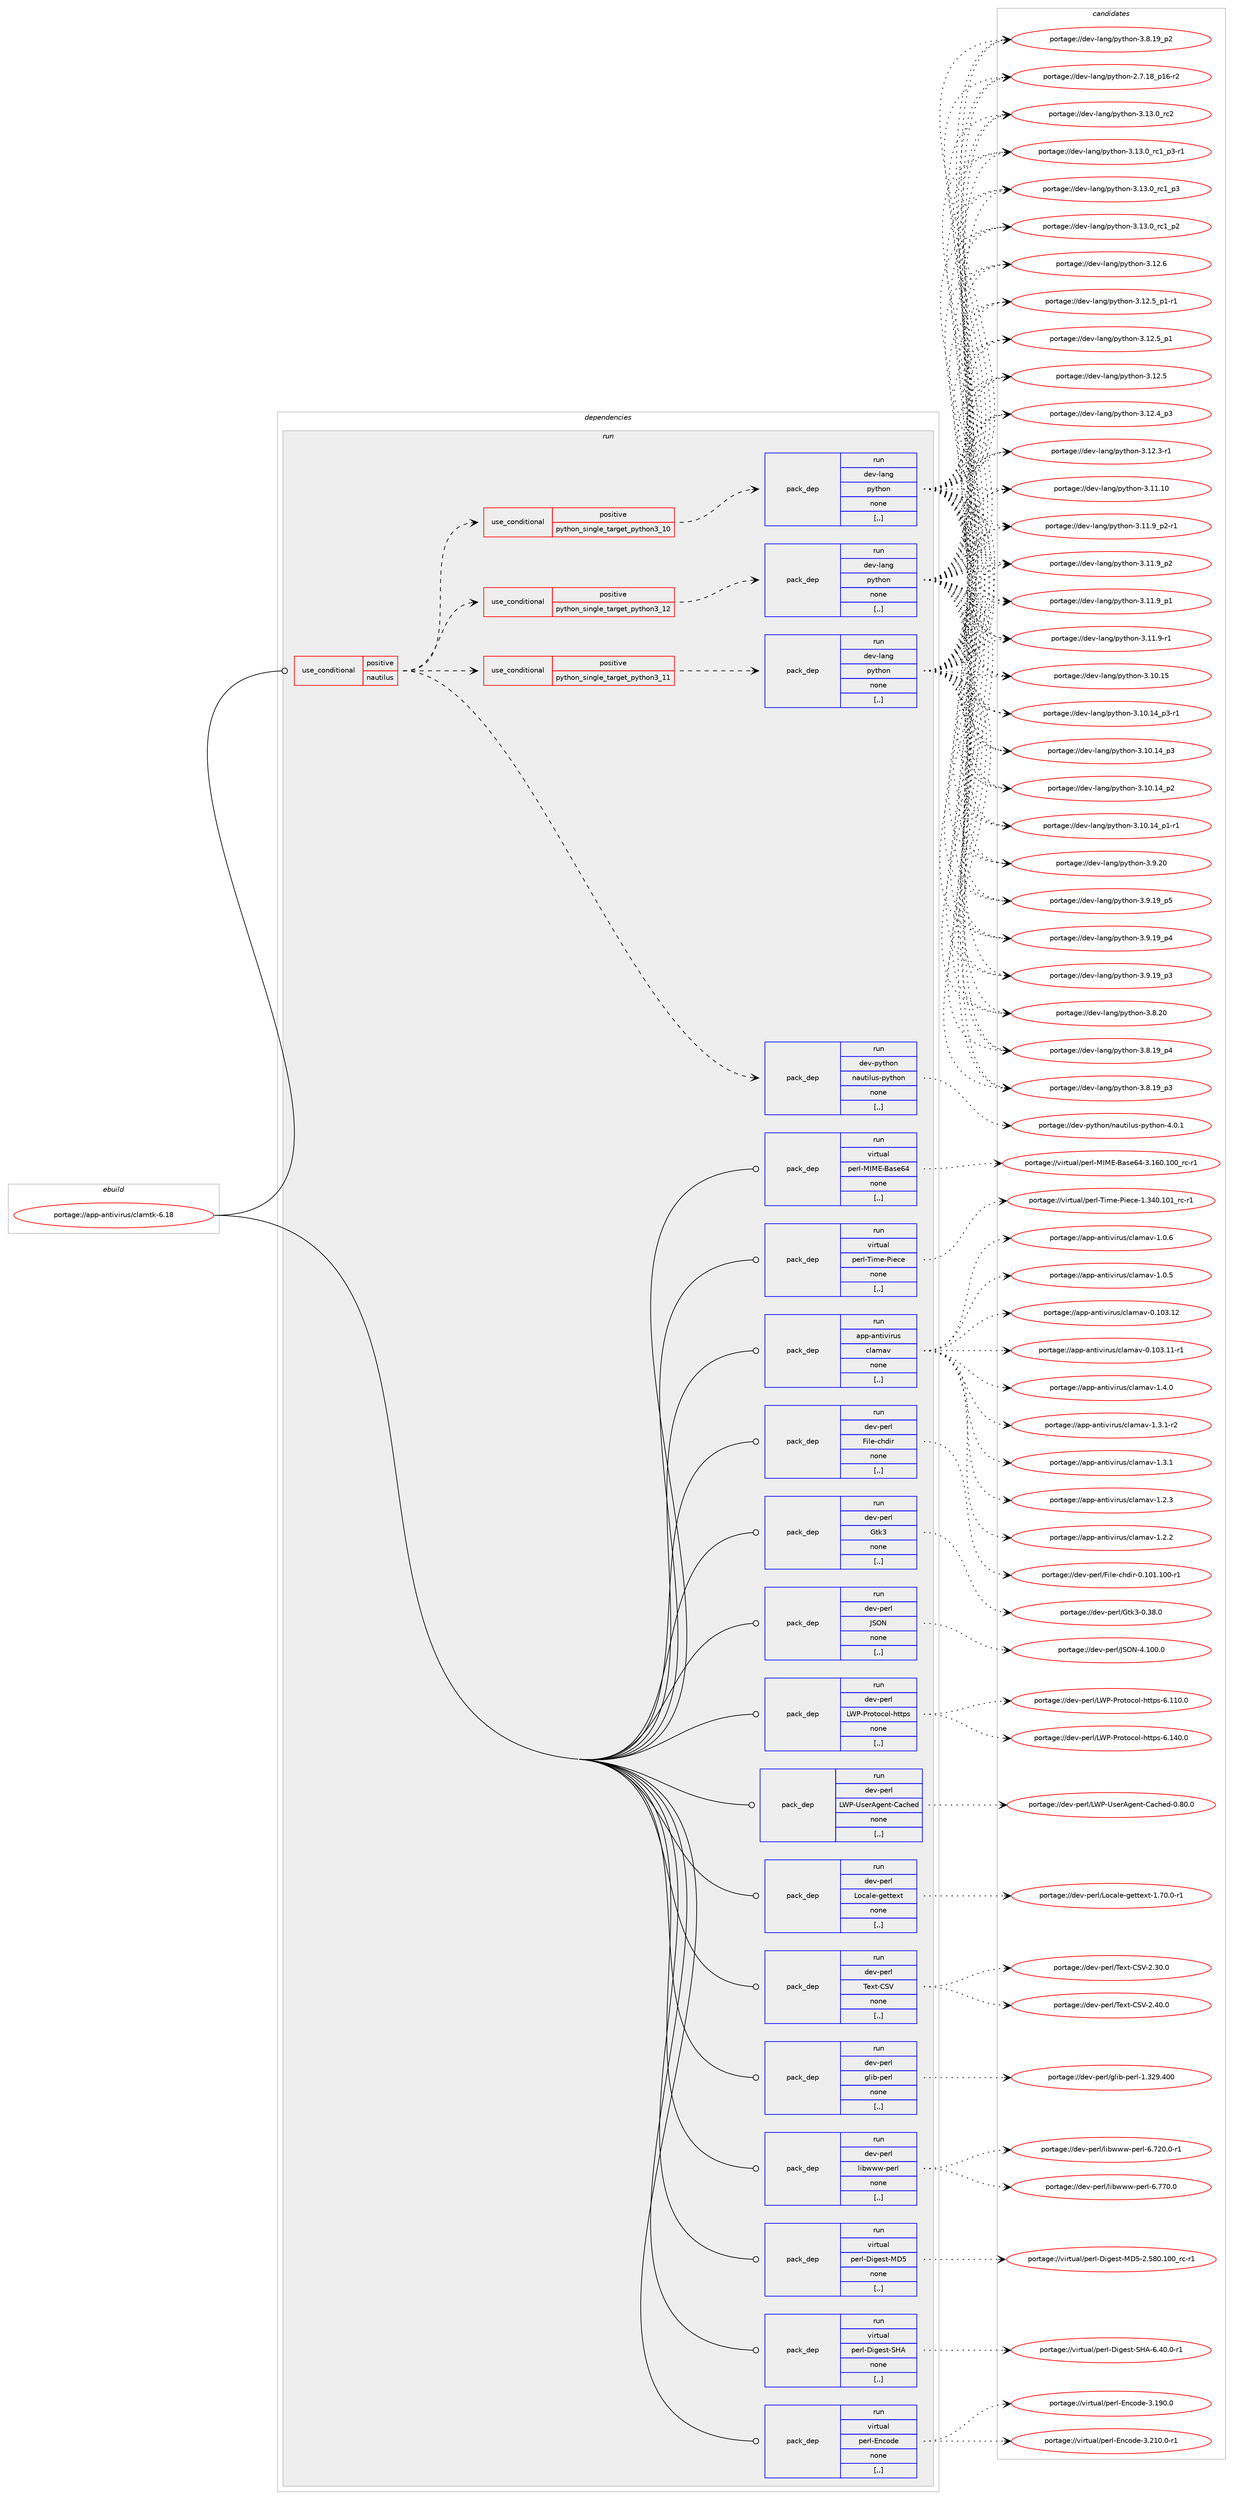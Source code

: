 digraph prolog {

# *************
# Graph options
# *************

newrank=true;
concentrate=true;
compound=true;
graph [rankdir=LR,fontname=Helvetica,fontsize=10,ranksep=1.5];#, ranksep=2.5, nodesep=0.2];
edge  [arrowhead=vee];
node  [fontname=Helvetica,fontsize=10];

# **********
# The ebuild
# **********

subgraph cluster_leftcol {
color=gray;
label=<<i>ebuild</i>>;
id [label="portage://app-antivirus/clamtk-6.18", color=red, width=4, href="../app-antivirus/clamtk-6.18.svg"];
}

# ****************
# The dependencies
# ****************

subgraph cluster_midcol {
color=gray;
label=<<i>dependencies</i>>;
subgraph cluster_compile {
fillcolor="#eeeeee";
style=filled;
label=<<i>compile</i>>;
}
subgraph cluster_compileandrun {
fillcolor="#eeeeee";
style=filled;
label=<<i>compile and run</i>>;
}
subgraph cluster_run {
fillcolor="#eeeeee";
style=filled;
label=<<i>run</i>>;
subgraph cond131625 {
dependency500300 [label=<<TABLE BORDER="0" CELLBORDER="1" CELLSPACING="0" CELLPADDING="4"><TR><TD ROWSPAN="3" CELLPADDING="10">use_conditional</TD></TR><TR><TD>positive</TD></TR><TR><TD>nautilus</TD></TR></TABLE>>, shape=none, color=red];
subgraph cond131626 {
dependency500301 [label=<<TABLE BORDER="0" CELLBORDER="1" CELLSPACING="0" CELLPADDING="4"><TR><TD ROWSPAN="3" CELLPADDING="10">use_conditional</TD></TR><TR><TD>positive</TD></TR><TR><TD>python_single_target_python3_10</TD></TR></TABLE>>, shape=none, color=red];
subgraph pack365049 {
dependency500302 [label=<<TABLE BORDER="0" CELLBORDER="1" CELLSPACING="0" CELLPADDING="4" WIDTH="220"><TR><TD ROWSPAN="6" CELLPADDING="30">pack_dep</TD></TR><TR><TD WIDTH="110">run</TD></TR><TR><TD>dev-lang</TD></TR><TR><TD>python</TD></TR><TR><TD>none</TD></TR><TR><TD>[,,]</TD></TR></TABLE>>, shape=none, color=blue];
}
dependency500301:e -> dependency500302:w [weight=20,style="dashed",arrowhead="vee"];
}
dependency500300:e -> dependency500301:w [weight=20,style="dashed",arrowhead="vee"];
subgraph cond131627 {
dependency500303 [label=<<TABLE BORDER="0" CELLBORDER="1" CELLSPACING="0" CELLPADDING="4"><TR><TD ROWSPAN="3" CELLPADDING="10">use_conditional</TD></TR><TR><TD>positive</TD></TR><TR><TD>python_single_target_python3_11</TD></TR></TABLE>>, shape=none, color=red];
subgraph pack365050 {
dependency500304 [label=<<TABLE BORDER="0" CELLBORDER="1" CELLSPACING="0" CELLPADDING="4" WIDTH="220"><TR><TD ROWSPAN="6" CELLPADDING="30">pack_dep</TD></TR><TR><TD WIDTH="110">run</TD></TR><TR><TD>dev-lang</TD></TR><TR><TD>python</TD></TR><TR><TD>none</TD></TR><TR><TD>[,,]</TD></TR></TABLE>>, shape=none, color=blue];
}
dependency500303:e -> dependency500304:w [weight=20,style="dashed",arrowhead="vee"];
}
dependency500300:e -> dependency500303:w [weight=20,style="dashed",arrowhead="vee"];
subgraph cond131628 {
dependency500305 [label=<<TABLE BORDER="0" CELLBORDER="1" CELLSPACING="0" CELLPADDING="4"><TR><TD ROWSPAN="3" CELLPADDING="10">use_conditional</TD></TR><TR><TD>positive</TD></TR><TR><TD>python_single_target_python3_12</TD></TR></TABLE>>, shape=none, color=red];
subgraph pack365051 {
dependency500306 [label=<<TABLE BORDER="0" CELLBORDER="1" CELLSPACING="0" CELLPADDING="4" WIDTH="220"><TR><TD ROWSPAN="6" CELLPADDING="30">pack_dep</TD></TR><TR><TD WIDTH="110">run</TD></TR><TR><TD>dev-lang</TD></TR><TR><TD>python</TD></TR><TR><TD>none</TD></TR><TR><TD>[,,]</TD></TR></TABLE>>, shape=none, color=blue];
}
dependency500305:e -> dependency500306:w [weight=20,style="dashed",arrowhead="vee"];
}
dependency500300:e -> dependency500305:w [weight=20,style="dashed",arrowhead="vee"];
subgraph pack365052 {
dependency500307 [label=<<TABLE BORDER="0" CELLBORDER="1" CELLSPACING="0" CELLPADDING="4" WIDTH="220"><TR><TD ROWSPAN="6" CELLPADDING="30">pack_dep</TD></TR><TR><TD WIDTH="110">run</TD></TR><TR><TD>dev-python</TD></TR><TR><TD>nautilus-python</TD></TR><TR><TD>none</TD></TR><TR><TD>[,,]</TD></TR></TABLE>>, shape=none, color=blue];
}
dependency500300:e -> dependency500307:w [weight=20,style="dashed",arrowhead="vee"];
}
id:e -> dependency500300:w [weight=20,style="solid",arrowhead="odot"];
subgraph pack365053 {
dependency500308 [label=<<TABLE BORDER="0" CELLBORDER="1" CELLSPACING="0" CELLPADDING="4" WIDTH="220"><TR><TD ROWSPAN="6" CELLPADDING="30">pack_dep</TD></TR><TR><TD WIDTH="110">run</TD></TR><TR><TD>app-antivirus</TD></TR><TR><TD>clamav</TD></TR><TR><TD>none</TD></TR><TR><TD>[,,]</TD></TR></TABLE>>, shape=none, color=blue];
}
id:e -> dependency500308:w [weight=20,style="solid",arrowhead="odot"];
subgraph pack365054 {
dependency500309 [label=<<TABLE BORDER="0" CELLBORDER="1" CELLSPACING="0" CELLPADDING="4" WIDTH="220"><TR><TD ROWSPAN="6" CELLPADDING="30">pack_dep</TD></TR><TR><TD WIDTH="110">run</TD></TR><TR><TD>dev-perl</TD></TR><TR><TD>File-chdir</TD></TR><TR><TD>none</TD></TR><TR><TD>[,,]</TD></TR></TABLE>>, shape=none, color=blue];
}
id:e -> dependency500309:w [weight=20,style="solid",arrowhead="odot"];
subgraph pack365055 {
dependency500310 [label=<<TABLE BORDER="0" CELLBORDER="1" CELLSPACING="0" CELLPADDING="4" WIDTH="220"><TR><TD ROWSPAN="6" CELLPADDING="30">pack_dep</TD></TR><TR><TD WIDTH="110">run</TD></TR><TR><TD>dev-perl</TD></TR><TR><TD>Gtk3</TD></TR><TR><TD>none</TD></TR><TR><TD>[,,]</TD></TR></TABLE>>, shape=none, color=blue];
}
id:e -> dependency500310:w [weight=20,style="solid",arrowhead="odot"];
subgraph pack365056 {
dependency500311 [label=<<TABLE BORDER="0" CELLBORDER="1" CELLSPACING="0" CELLPADDING="4" WIDTH="220"><TR><TD ROWSPAN="6" CELLPADDING="30">pack_dep</TD></TR><TR><TD WIDTH="110">run</TD></TR><TR><TD>dev-perl</TD></TR><TR><TD>JSON</TD></TR><TR><TD>none</TD></TR><TR><TD>[,,]</TD></TR></TABLE>>, shape=none, color=blue];
}
id:e -> dependency500311:w [weight=20,style="solid",arrowhead="odot"];
subgraph pack365057 {
dependency500312 [label=<<TABLE BORDER="0" CELLBORDER="1" CELLSPACING="0" CELLPADDING="4" WIDTH="220"><TR><TD ROWSPAN="6" CELLPADDING="30">pack_dep</TD></TR><TR><TD WIDTH="110">run</TD></TR><TR><TD>dev-perl</TD></TR><TR><TD>LWP-Protocol-https</TD></TR><TR><TD>none</TD></TR><TR><TD>[,,]</TD></TR></TABLE>>, shape=none, color=blue];
}
id:e -> dependency500312:w [weight=20,style="solid",arrowhead="odot"];
subgraph pack365058 {
dependency500313 [label=<<TABLE BORDER="0" CELLBORDER="1" CELLSPACING="0" CELLPADDING="4" WIDTH="220"><TR><TD ROWSPAN="6" CELLPADDING="30">pack_dep</TD></TR><TR><TD WIDTH="110">run</TD></TR><TR><TD>dev-perl</TD></TR><TR><TD>LWP-UserAgent-Cached</TD></TR><TR><TD>none</TD></TR><TR><TD>[,,]</TD></TR></TABLE>>, shape=none, color=blue];
}
id:e -> dependency500313:w [weight=20,style="solid",arrowhead="odot"];
subgraph pack365059 {
dependency500314 [label=<<TABLE BORDER="0" CELLBORDER="1" CELLSPACING="0" CELLPADDING="4" WIDTH="220"><TR><TD ROWSPAN="6" CELLPADDING="30">pack_dep</TD></TR><TR><TD WIDTH="110">run</TD></TR><TR><TD>dev-perl</TD></TR><TR><TD>Locale-gettext</TD></TR><TR><TD>none</TD></TR><TR><TD>[,,]</TD></TR></TABLE>>, shape=none, color=blue];
}
id:e -> dependency500314:w [weight=20,style="solid",arrowhead="odot"];
subgraph pack365060 {
dependency500315 [label=<<TABLE BORDER="0" CELLBORDER="1" CELLSPACING="0" CELLPADDING="4" WIDTH="220"><TR><TD ROWSPAN="6" CELLPADDING="30">pack_dep</TD></TR><TR><TD WIDTH="110">run</TD></TR><TR><TD>dev-perl</TD></TR><TR><TD>Text-CSV</TD></TR><TR><TD>none</TD></TR><TR><TD>[,,]</TD></TR></TABLE>>, shape=none, color=blue];
}
id:e -> dependency500315:w [weight=20,style="solid",arrowhead="odot"];
subgraph pack365061 {
dependency500316 [label=<<TABLE BORDER="0" CELLBORDER="1" CELLSPACING="0" CELLPADDING="4" WIDTH="220"><TR><TD ROWSPAN="6" CELLPADDING="30">pack_dep</TD></TR><TR><TD WIDTH="110">run</TD></TR><TR><TD>dev-perl</TD></TR><TR><TD>glib-perl</TD></TR><TR><TD>none</TD></TR><TR><TD>[,,]</TD></TR></TABLE>>, shape=none, color=blue];
}
id:e -> dependency500316:w [weight=20,style="solid",arrowhead="odot"];
subgraph pack365062 {
dependency500317 [label=<<TABLE BORDER="0" CELLBORDER="1" CELLSPACING="0" CELLPADDING="4" WIDTH="220"><TR><TD ROWSPAN="6" CELLPADDING="30">pack_dep</TD></TR><TR><TD WIDTH="110">run</TD></TR><TR><TD>dev-perl</TD></TR><TR><TD>libwww-perl</TD></TR><TR><TD>none</TD></TR><TR><TD>[,,]</TD></TR></TABLE>>, shape=none, color=blue];
}
id:e -> dependency500317:w [weight=20,style="solid",arrowhead="odot"];
subgraph pack365063 {
dependency500318 [label=<<TABLE BORDER="0" CELLBORDER="1" CELLSPACING="0" CELLPADDING="4" WIDTH="220"><TR><TD ROWSPAN="6" CELLPADDING="30">pack_dep</TD></TR><TR><TD WIDTH="110">run</TD></TR><TR><TD>virtual</TD></TR><TR><TD>perl-Digest-MD5</TD></TR><TR><TD>none</TD></TR><TR><TD>[,,]</TD></TR></TABLE>>, shape=none, color=blue];
}
id:e -> dependency500318:w [weight=20,style="solid",arrowhead="odot"];
subgraph pack365064 {
dependency500319 [label=<<TABLE BORDER="0" CELLBORDER="1" CELLSPACING="0" CELLPADDING="4" WIDTH="220"><TR><TD ROWSPAN="6" CELLPADDING="30">pack_dep</TD></TR><TR><TD WIDTH="110">run</TD></TR><TR><TD>virtual</TD></TR><TR><TD>perl-Digest-SHA</TD></TR><TR><TD>none</TD></TR><TR><TD>[,,]</TD></TR></TABLE>>, shape=none, color=blue];
}
id:e -> dependency500319:w [weight=20,style="solid",arrowhead="odot"];
subgraph pack365065 {
dependency500320 [label=<<TABLE BORDER="0" CELLBORDER="1" CELLSPACING="0" CELLPADDING="4" WIDTH="220"><TR><TD ROWSPAN="6" CELLPADDING="30">pack_dep</TD></TR><TR><TD WIDTH="110">run</TD></TR><TR><TD>virtual</TD></TR><TR><TD>perl-Encode</TD></TR><TR><TD>none</TD></TR><TR><TD>[,,]</TD></TR></TABLE>>, shape=none, color=blue];
}
id:e -> dependency500320:w [weight=20,style="solid",arrowhead="odot"];
subgraph pack365066 {
dependency500321 [label=<<TABLE BORDER="0" CELLBORDER="1" CELLSPACING="0" CELLPADDING="4" WIDTH="220"><TR><TD ROWSPAN="6" CELLPADDING="30">pack_dep</TD></TR><TR><TD WIDTH="110">run</TD></TR><TR><TD>virtual</TD></TR><TR><TD>perl-MIME-Base64</TD></TR><TR><TD>none</TD></TR><TR><TD>[,,]</TD></TR></TABLE>>, shape=none, color=blue];
}
id:e -> dependency500321:w [weight=20,style="solid",arrowhead="odot"];
subgraph pack365067 {
dependency500322 [label=<<TABLE BORDER="0" CELLBORDER="1" CELLSPACING="0" CELLPADDING="4" WIDTH="220"><TR><TD ROWSPAN="6" CELLPADDING="30">pack_dep</TD></TR><TR><TD WIDTH="110">run</TD></TR><TR><TD>virtual</TD></TR><TR><TD>perl-Time-Piece</TD></TR><TR><TD>none</TD></TR><TR><TD>[,,]</TD></TR></TABLE>>, shape=none, color=blue];
}
id:e -> dependency500322:w [weight=20,style="solid",arrowhead="odot"];
}
}

# **************
# The candidates
# **************

subgraph cluster_choices {
rank=same;
color=gray;
label=<<i>candidates</i>>;

subgraph choice365049 {
color=black;
nodesep=1;
choice10010111845108971101034711212111610411111045514649514648951149950 [label="portage://dev-lang/python-3.13.0_rc2", color=red, width=4,href="../dev-lang/python-3.13.0_rc2.svg"];
choice1001011184510897110103471121211161041111104551464951464895114994995112514511449 [label="portage://dev-lang/python-3.13.0_rc1_p3-r1", color=red, width=4,href="../dev-lang/python-3.13.0_rc1_p3-r1.svg"];
choice100101118451089711010347112121116104111110455146495146489511499499511251 [label="portage://dev-lang/python-3.13.0_rc1_p3", color=red, width=4,href="../dev-lang/python-3.13.0_rc1_p3.svg"];
choice100101118451089711010347112121116104111110455146495146489511499499511250 [label="portage://dev-lang/python-3.13.0_rc1_p2", color=red, width=4,href="../dev-lang/python-3.13.0_rc1_p2.svg"];
choice10010111845108971101034711212111610411111045514649504654 [label="portage://dev-lang/python-3.12.6", color=red, width=4,href="../dev-lang/python-3.12.6.svg"];
choice1001011184510897110103471121211161041111104551464950465395112494511449 [label="portage://dev-lang/python-3.12.5_p1-r1", color=red, width=4,href="../dev-lang/python-3.12.5_p1-r1.svg"];
choice100101118451089711010347112121116104111110455146495046539511249 [label="portage://dev-lang/python-3.12.5_p1", color=red, width=4,href="../dev-lang/python-3.12.5_p1.svg"];
choice10010111845108971101034711212111610411111045514649504653 [label="portage://dev-lang/python-3.12.5", color=red, width=4,href="../dev-lang/python-3.12.5.svg"];
choice100101118451089711010347112121116104111110455146495046529511251 [label="portage://dev-lang/python-3.12.4_p3", color=red, width=4,href="../dev-lang/python-3.12.4_p3.svg"];
choice100101118451089711010347112121116104111110455146495046514511449 [label="portage://dev-lang/python-3.12.3-r1", color=red, width=4,href="../dev-lang/python-3.12.3-r1.svg"];
choice1001011184510897110103471121211161041111104551464949464948 [label="portage://dev-lang/python-3.11.10", color=red, width=4,href="../dev-lang/python-3.11.10.svg"];
choice1001011184510897110103471121211161041111104551464949465795112504511449 [label="portage://dev-lang/python-3.11.9_p2-r1", color=red, width=4,href="../dev-lang/python-3.11.9_p2-r1.svg"];
choice100101118451089711010347112121116104111110455146494946579511250 [label="portage://dev-lang/python-3.11.9_p2", color=red, width=4,href="../dev-lang/python-3.11.9_p2.svg"];
choice100101118451089711010347112121116104111110455146494946579511249 [label="portage://dev-lang/python-3.11.9_p1", color=red, width=4,href="../dev-lang/python-3.11.9_p1.svg"];
choice100101118451089711010347112121116104111110455146494946574511449 [label="portage://dev-lang/python-3.11.9-r1", color=red, width=4,href="../dev-lang/python-3.11.9-r1.svg"];
choice1001011184510897110103471121211161041111104551464948464953 [label="portage://dev-lang/python-3.10.15", color=red, width=4,href="../dev-lang/python-3.10.15.svg"];
choice100101118451089711010347112121116104111110455146494846495295112514511449 [label="portage://dev-lang/python-3.10.14_p3-r1", color=red, width=4,href="../dev-lang/python-3.10.14_p3-r1.svg"];
choice10010111845108971101034711212111610411111045514649484649529511251 [label="portage://dev-lang/python-3.10.14_p3", color=red, width=4,href="../dev-lang/python-3.10.14_p3.svg"];
choice10010111845108971101034711212111610411111045514649484649529511250 [label="portage://dev-lang/python-3.10.14_p2", color=red, width=4,href="../dev-lang/python-3.10.14_p2.svg"];
choice100101118451089711010347112121116104111110455146494846495295112494511449 [label="portage://dev-lang/python-3.10.14_p1-r1", color=red, width=4,href="../dev-lang/python-3.10.14_p1-r1.svg"];
choice10010111845108971101034711212111610411111045514657465048 [label="portage://dev-lang/python-3.9.20", color=red, width=4,href="../dev-lang/python-3.9.20.svg"];
choice100101118451089711010347112121116104111110455146574649579511253 [label="portage://dev-lang/python-3.9.19_p5", color=red, width=4,href="../dev-lang/python-3.9.19_p5.svg"];
choice100101118451089711010347112121116104111110455146574649579511252 [label="portage://dev-lang/python-3.9.19_p4", color=red, width=4,href="../dev-lang/python-3.9.19_p4.svg"];
choice100101118451089711010347112121116104111110455146574649579511251 [label="portage://dev-lang/python-3.9.19_p3", color=red, width=4,href="../dev-lang/python-3.9.19_p3.svg"];
choice10010111845108971101034711212111610411111045514656465048 [label="portage://dev-lang/python-3.8.20", color=red, width=4,href="../dev-lang/python-3.8.20.svg"];
choice100101118451089711010347112121116104111110455146564649579511252 [label="portage://dev-lang/python-3.8.19_p4", color=red, width=4,href="../dev-lang/python-3.8.19_p4.svg"];
choice100101118451089711010347112121116104111110455146564649579511251 [label="portage://dev-lang/python-3.8.19_p3", color=red, width=4,href="../dev-lang/python-3.8.19_p3.svg"];
choice100101118451089711010347112121116104111110455146564649579511250 [label="portage://dev-lang/python-3.8.19_p2", color=red, width=4,href="../dev-lang/python-3.8.19_p2.svg"];
choice100101118451089711010347112121116104111110455046554649569511249544511450 [label="portage://dev-lang/python-2.7.18_p16-r2", color=red, width=4,href="../dev-lang/python-2.7.18_p16-r2.svg"];
dependency500302:e -> choice10010111845108971101034711212111610411111045514649514648951149950:w [style=dotted,weight="100"];
dependency500302:e -> choice1001011184510897110103471121211161041111104551464951464895114994995112514511449:w [style=dotted,weight="100"];
dependency500302:e -> choice100101118451089711010347112121116104111110455146495146489511499499511251:w [style=dotted,weight="100"];
dependency500302:e -> choice100101118451089711010347112121116104111110455146495146489511499499511250:w [style=dotted,weight="100"];
dependency500302:e -> choice10010111845108971101034711212111610411111045514649504654:w [style=dotted,weight="100"];
dependency500302:e -> choice1001011184510897110103471121211161041111104551464950465395112494511449:w [style=dotted,weight="100"];
dependency500302:e -> choice100101118451089711010347112121116104111110455146495046539511249:w [style=dotted,weight="100"];
dependency500302:e -> choice10010111845108971101034711212111610411111045514649504653:w [style=dotted,weight="100"];
dependency500302:e -> choice100101118451089711010347112121116104111110455146495046529511251:w [style=dotted,weight="100"];
dependency500302:e -> choice100101118451089711010347112121116104111110455146495046514511449:w [style=dotted,weight="100"];
dependency500302:e -> choice1001011184510897110103471121211161041111104551464949464948:w [style=dotted,weight="100"];
dependency500302:e -> choice1001011184510897110103471121211161041111104551464949465795112504511449:w [style=dotted,weight="100"];
dependency500302:e -> choice100101118451089711010347112121116104111110455146494946579511250:w [style=dotted,weight="100"];
dependency500302:e -> choice100101118451089711010347112121116104111110455146494946579511249:w [style=dotted,weight="100"];
dependency500302:e -> choice100101118451089711010347112121116104111110455146494946574511449:w [style=dotted,weight="100"];
dependency500302:e -> choice1001011184510897110103471121211161041111104551464948464953:w [style=dotted,weight="100"];
dependency500302:e -> choice100101118451089711010347112121116104111110455146494846495295112514511449:w [style=dotted,weight="100"];
dependency500302:e -> choice10010111845108971101034711212111610411111045514649484649529511251:w [style=dotted,weight="100"];
dependency500302:e -> choice10010111845108971101034711212111610411111045514649484649529511250:w [style=dotted,weight="100"];
dependency500302:e -> choice100101118451089711010347112121116104111110455146494846495295112494511449:w [style=dotted,weight="100"];
dependency500302:e -> choice10010111845108971101034711212111610411111045514657465048:w [style=dotted,weight="100"];
dependency500302:e -> choice100101118451089711010347112121116104111110455146574649579511253:w [style=dotted,weight="100"];
dependency500302:e -> choice100101118451089711010347112121116104111110455146574649579511252:w [style=dotted,weight="100"];
dependency500302:e -> choice100101118451089711010347112121116104111110455146574649579511251:w [style=dotted,weight="100"];
dependency500302:e -> choice10010111845108971101034711212111610411111045514656465048:w [style=dotted,weight="100"];
dependency500302:e -> choice100101118451089711010347112121116104111110455146564649579511252:w [style=dotted,weight="100"];
dependency500302:e -> choice100101118451089711010347112121116104111110455146564649579511251:w [style=dotted,weight="100"];
dependency500302:e -> choice100101118451089711010347112121116104111110455146564649579511250:w [style=dotted,weight="100"];
dependency500302:e -> choice100101118451089711010347112121116104111110455046554649569511249544511450:w [style=dotted,weight="100"];
}
subgraph choice365050 {
color=black;
nodesep=1;
choice10010111845108971101034711212111610411111045514649514648951149950 [label="portage://dev-lang/python-3.13.0_rc2", color=red, width=4,href="../dev-lang/python-3.13.0_rc2.svg"];
choice1001011184510897110103471121211161041111104551464951464895114994995112514511449 [label="portage://dev-lang/python-3.13.0_rc1_p3-r1", color=red, width=4,href="../dev-lang/python-3.13.0_rc1_p3-r1.svg"];
choice100101118451089711010347112121116104111110455146495146489511499499511251 [label="portage://dev-lang/python-3.13.0_rc1_p3", color=red, width=4,href="../dev-lang/python-3.13.0_rc1_p3.svg"];
choice100101118451089711010347112121116104111110455146495146489511499499511250 [label="portage://dev-lang/python-3.13.0_rc1_p2", color=red, width=4,href="../dev-lang/python-3.13.0_rc1_p2.svg"];
choice10010111845108971101034711212111610411111045514649504654 [label="portage://dev-lang/python-3.12.6", color=red, width=4,href="../dev-lang/python-3.12.6.svg"];
choice1001011184510897110103471121211161041111104551464950465395112494511449 [label="portage://dev-lang/python-3.12.5_p1-r1", color=red, width=4,href="../dev-lang/python-3.12.5_p1-r1.svg"];
choice100101118451089711010347112121116104111110455146495046539511249 [label="portage://dev-lang/python-3.12.5_p1", color=red, width=4,href="../dev-lang/python-3.12.5_p1.svg"];
choice10010111845108971101034711212111610411111045514649504653 [label="portage://dev-lang/python-3.12.5", color=red, width=4,href="../dev-lang/python-3.12.5.svg"];
choice100101118451089711010347112121116104111110455146495046529511251 [label="portage://dev-lang/python-3.12.4_p3", color=red, width=4,href="../dev-lang/python-3.12.4_p3.svg"];
choice100101118451089711010347112121116104111110455146495046514511449 [label="portage://dev-lang/python-3.12.3-r1", color=red, width=4,href="../dev-lang/python-3.12.3-r1.svg"];
choice1001011184510897110103471121211161041111104551464949464948 [label="portage://dev-lang/python-3.11.10", color=red, width=4,href="../dev-lang/python-3.11.10.svg"];
choice1001011184510897110103471121211161041111104551464949465795112504511449 [label="portage://dev-lang/python-3.11.9_p2-r1", color=red, width=4,href="../dev-lang/python-3.11.9_p2-r1.svg"];
choice100101118451089711010347112121116104111110455146494946579511250 [label="portage://dev-lang/python-3.11.9_p2", color=red, width=4,href="../dev-lang/python-3.11.9_p2.svg"];
choice100101118451089711010347112121116104111110455146494946579511249 [label="portage://dev-lang/python-3.11.9_p1", color=red, width=4,href="../dev-lang/python-3.11.9_p1.svg"];
choice100101118451089711010347112121116104111110455146494946574511449 [label="portage://dev-lang/python-3.11.9-r1", color=red, width=4,href="../dev-lang/python-3.11.9-r1.svg"];
choice1001011184510897110103471121211161041111104551464948464953 [label="portage://dev-lang/python-3.10.15", color=red, width=4,href="../dev-lang/python-3.10.15.svg"];
choice100101118451089711010347112121116104111110455146494846495295112514511449 [label="portage://dev-lang/python-3.10.14_p3-r1", color=red, width=4,href="../dev-lang/python-3.10.14_p3-r1.svg"];
choice10010111845108971101034711212111610411111045514649484649529511251 [label="portage://dev-lang/python-3.10.14_p3", color=red, width=4,href="../dev-lang/python-3.10.14_p3.svg"];
choice10010111845108971101034711212111610411111045514649484649529511250 [label="portage://dev-lang/python-3.10.14_p2", color=red, width=4,href="../dev-lang/python-3.10.14_p2.svg"];
choice100101118451089711010347112121116104111110455146494846495295112494511449 [label="portage://dev-lang/python-3.10.14_p1-r1", color=red, width=4,href="../dev-lang/python-3.10.14_p1-r1.svg"];
choice10010111845108971101034711212111610411111045514657465048 [label="portage://dev-lang/python-3.9.20", color=red, width=4,href="../dev-lang/python-3.9.20.svg"];
choice100101118451089711010347112121116104111110455146574649579511253 [label="portage://dev-lang/python-3.9.19_p5", color=red, width=4,href="../dev-lang/python-3.9.19_p5.svg"];
choice100101118451089711010347112121116104111110455146574649579511252 [label="portage://dev-lang/python-3.9.19_p4", color=red, width=4,href="../dev-lang/python-3.9.19_p4.svg"];
choice100101118451089711010347112121116104111110455146574649579511251 [label="portage://dev-lang/python-3.9.19_p3", color=red, width=4,href="../dev-lang/python-3.9.19_p3.svg"];
choice10010111845108971101034711212111610411111045514656465048 [label="portage://dev-lang/python-3.8.20", color=red, width=4,href="../dev-lang/python-3.8.20.svg"];
choice100101118451089711010347112121116104111110455146564649579511252 [label="portage://dev-lang/python-3.8.19_p4", color=red, width=4,href="../dev-lang/python-3.8.19_p4.svg"];
choice100101118451089711010347112121116104111110455146564649579511251 [label="portage://dev-lang/python-3.8.19_p3", color=red, width=4,href="../dev-lang/python-3.8.19_p3.svg"];
choice100101118451089711010347112121116104111110455146564649579511250 [label="portage://dev-lang/python-3.8.19_p2", color=red, width=4,href="../dev-lang/python-3.8.19_p2.svg"];
choice100101118451089711010347112121116104111110455046554649569511249544511450 [label="portage://dev-lang/python-2.7.18_p16-r2", color=red, width=4,href="../dev-lang/python-2.7.18_p16-r2.svg"];
dependency500304:e -> choice10010111845108971101034711212111610411111045514649514648951149950:w [style=dotted,weight="100"];
dependency500304:e -> choice1001011184510897110103471121211161041111104551464951464895114994995112514511449:w [style=dotted,weight="100"];
dependency500304:e -> choice100101118451089711010347112121116104111110455146495146489511499499511251:w [style=dotted,weight="100"];
dependency500304:e -> choice100101118451089711010347112121116104111110455146495146489511499499511250:w [style=dotted,weight="100"];
dependency500304:e -> choice10010111845108971101034711212111610411111045514649504654:w [style=dotted,weight="100"];
dependency500304:e -> choice1001011184510897110103471121211161041111104551464950465395112494511449:w [style=dotted,weight="100"];
dependency500304:e -> choice100101118451089711010347112121116104111110455146495046539511249:w [style=dotted,weight="100"];
dependency500304:e -> choice10010111845108971101034711212111610411111045514649504653:w [style=dotted,weight="100"];
dependency500304:e -> choice100101118451089711010347112121116104111110455146495046529511251:w [style=dotted,weight="100"];
dependency500304:e -> choice100101118451089711010347112121116104111110455146495046514511449:w [style=dotted,weight="100"];
dependency500304:e -> choice1001011184510897110103471121211161041111104551464949464948:w [style=dotted,weight="100"];
dependency500304:e -> choice1001011184510897110103471121211161041111104551464949465795112504511449:w [style=dotted,weight="100"];
dependency500304:e -> choice100101118451089711010347112121116104111110455146494946579511250:w [style=dotted,weight="100"];
dependency500304:e -> choice100101118451089711010347112121116104111110455146494946579511249:w [style=dotted,weight="100"];
dependency500304:e -> choice100101118451089711010347112121116104111110455146494946574511449:w [style=dotted,weight="100"];
dependency500304:e -> choice1001011184510897110103471121211161041111104551464948464953:w [style=dotted,weight="100"];
dependency500304:e -> choice100101118451089711010347112121116104111110455146494846495295112514511449:w [style=dotted,weight="100"];
dependency500304:e -> choice10010111845108971101034711212111610411111045514649484649529511251:w [style=dotted,weight="100"];
dependency500304:e -> choice10010111845108971101034711212111610411111045514649484649529511250:w [style=dotted,weight="100"];
dependency500304:e -> choice100101118451089711010347112121116104111110455146494846495295112494511449:w [style=dotted,weight="100"];
dependency500304:e -> choice10010111845108971101034711212111610411111045514657465048:w [style=dotted,weight="100"];
dependency500304:e -> choice100101118451089711010347112121116104111110455146574649579511253:w [style=dotted,weight="100"];
dependency500304:e -> choice100101118451089711010347112121116104111110455146574649579511252:w [style=dotted,weight="100"];
dependency500304:e -> choice100101118451089711010347112121116104111110455146574649579511251:w [style=dotted,weight="100"];
dependency500304:e -> choice10010111845108971101034711212111610411111045514656465048:w [style=dotted,weight="100"];
dependency500304:e -> choice100101118451089711010347112121116104111110455146564649579511252:w [style=dotted,weight="100"];
dependency500304:e -> choice100101118451089711010347112121116104111110455146564649579511251:w [style=dotted,weight="100"];
dependency500304:e -> choice100101118451089711010347112121116104111110455146564649579511250:w [style=dotted,weight="100"];
dependency500304:e -> choice100101118451089711010347112121116104111110455046554649569511249544511450:w [style=dotted,weight="100"];
}
subgraph choice365051 {
color=black;
nodesep=1;
choice10010111845108971101034711212111610411111045514649514648951149950 [label="portage://dev-lang/python-3.13.0_rc2", color=red, width=4,href="../dev-lang/python-3.13.0_rc2.svg"];
choice1001011184510897110103471121211161041111104551464951464895114994995112514511449 [label="portage://dev-lang/python-3.13.0_rc1_p3-r1", color=red, width=4,href="../dev-lang/python-3.13.0_rc1_p3-r1.svg"];
choice100101118451089711010347112121116104111110455146495146489511499499511251 [label="portage://dev-lang/python-3.13.0_rc1_p3", color=red, width=4,href="../dev-lang/python-3.13.0_rc1_p3.svg"];
choice100101118451089711010347112121116104111110455146495146489511499499511250 [label="portage://dev-lang/python-3.13.0_rc1_p2", color=red, width=4,href="../dev-lang/python-3.13.0_rc1_p2.svg"];
choice10010111845108971101034711212111610411111045514649504654 [label="portage://dev-lang/python-3.12.6", color=red, width=4,href="../dev-lang/python-3.12.6.svg"];
choice1001011184510897110103471121211161041111104551464950465395112494511449 [label="portage://dev-lang/python-3.12.5_p1-r1", color=red, width=4,href="../dev-lang/python-3.12.5_p1-r1.svg"];
choice100101118451089711010347112121116104111110455146495046539511249 [label="portage://dev-lang/python-3.12.5_p1", color=red, width=4,href="../dev-lang/python-3.12.5_p1.svg"];
choice10010111845108971101034711212111610411111045514649504653 [label="portage://dev-lang/python-3.12.5", color=red, width=4,href="../dev-lang/python-3.12.5.svg"];
choice100101118451089711010347112121116104111110455146495046529511251 [label="portage://dev-lang/python-3.12.4_p3", color=red, width=4,href="../dev-lang/python-3.12.4_p3.svg"];
choice100101118451089711010347112121116104111110455146495046514511449 [label="portage://dev-lang/python-3.12.3-r1", color=red, width=4,href="../dev-lang/python-3.12.3-r1.svg"];
choice1001011184510897110103471121211161041111104551464949464948 [label="portage://dev-lang/python-3.11.10", color=red, width=4,href="../dev-lang/python-3.11.10.svg"];
choice1001011184510897110103471121211161041111104551464949465795112504511449 [label="portage://dev-lang/python-3.11.9_p2-r1", color=red, width=4,href="../dev-lang/python-3.11.9_p2-r1.svg"];
choice100101118451089711010347112121116104111110455146494946579511250 [label="portage://dev-lang/python-3.11.9_p2", color=red, width=4,href="../dev-lang/python-3.11.9_p2.svg"];
choice100101118451089711010347112121116104111110455146494946579511249 [label="portage://dev-lang/python-3.11.9_p1", color=red, width=4,href="../dev-lang/python-3.11.9_p1.svg"];
choice100101118451089711010347112121116104111110455146494946574511449 [label="portage://dev-lang/python-3.11.9-r1", color=red, width=4,href="../dev-lang/python-3.11.9-r1.svg"];
choice1001011184510897110103471121211161041111104551464948464953 [label="portage://dev-lang/python-3.10.15", color=red, width=4,href="../dev-lang/python-3.10.15.svg"];
choice100101118451089711010347112121116104111110455146494846495295112514511449 [label="portage://dev-lang/python-3.10.14_p3-r1", color=red, width=4,href="../dev-lang/python-3.10.14_p3-r1.svg"];
choice10010111845108971101034711212111610411111045514649484649529511251 [label="portage://dev-lang/python-3.10.14_p3", color=red, width=4,href="../dev-lang/python-3.10.14_p3.svg"];
choice10010111845108971101034711212111610411111045514649484649529511250 [label="portage://dev-lang/python-3.10.14_p2", color=red, width=4,href="../dev-lang/python-3.10.14_p2.svg"];
choice100101118451089711010347112121116104111110455146494846495295112494511449 [label="portage://dev-lang/python-3.10.14_p1-r1", color=red, width=4,href="../dev-lang/python-3.10.14_p1-r1.svg"];
choice10010111845108971101034711212111610411111045514657465048 [label="portage://dev-lang/python-3.9.20", color=red, width=4,href="../dev-lang/python-3.9.20.svg"];
choice100101118451089711010347112121116104111110455146574649579511253 [label="portage://dev-lang/python-3.9.19_p5", color=red, width=4,href="../dev-lang/python-3.9.19_p5.svg"];
choice100101118451089711010347112121116104111110455146574649579511252 [label="portage://dev-lang/python-3.9.19_p4", color=red, width=4,href="../dev-lang/python-3.9.19_p4.svg"];
choice100101118451089711010347112121116104111110455146574649579511251 [label="portage://dev-lang/python-3.9.19_p3", color=red, width=4,href="../dev-lang/python-3.9.19_p3.svg"];
choice10010111845108971101034711212111610411111045514656465048 [label="portage://dev-lang/python-3.8.20", color=red, width=4,href="../dev-lang/python-3.8.20.svg"];
choice100101118451089711010347112121116104111110455146564649579511252 [label="portage://dev-lang/python-3.8.19_p4", color=red, width=4,href="../dev-lang/python-3.8.19_p4.svg"];
choice100101118451089711010347112121116104111110455146564649579511251 [label="portage://dev-lang/python-3.8.19_p3", color=red, width=4,href="../dev-lang/python-3.8.19_p3.svg"];
choice100101118451089711010347112121116104111110455146564649579511250 [label="portage://dev-lang/python-3.8.19_p2", color=red, width=4,href="../dev-lang/python-3.8.19_p2.svg"];
choice100101118451089711010347112121116104111110455046554649569511249544511450 [label="portage://dev-lang/python-2.7.18_p16-r2", color=red, width=4,href="../dev-lang/python-2.7.18_p16-r2.svg"];
dependency500306:e -> choice10010111845108971101034711212111610411111045514649514648951149950:w [style=dotted,weight="100"];
dependency500306:e -> choice1001011184510897110103471121211161041111104551464951464895114994995112514511449:w [style=dotted,weight="100"];
dependency500306:e -> choice100101118451089711010347112121116104111110455146495146489511499499511251:w [style=dotted,weight="100"];
dependency500306:e -> choice100101118451089711010347112121116104111110455146495146489511499499511250:w [style=dotted,weight="100"];
dependency500306:e -> choice10010111845108971101034711212111610411111045514649504654:w [style=dotted,weight="100"];
dependency500306:e -> choice1001011184510897110103471121211161041111104551464950465395112494511449:w [style=dotted,weight="100"];
dependency500306:e -> choice100101118451089711010347112121116104111110455146495046539511249:w [style=dotted,weight="100"];
dependency500306:e -> choice10010111845108971101034711212111610411111045514649504653:w [style=dotted,weight="100"];
dependency500306:e -> choice100101118451089711010347112121116104111110455146495046529511251:w [style=dotted,weight="100"];
dependency500306:e -> choice100101118451089711010347112121116104111110455146495046514511449:w [style=dotted,weight="100"];
dependency500306:e -> choice1001011184510897110103471121211161041111104551464949464948:w [style=dotted,weight="100"];
dependency500306:e -> choice1001011184510897110103471121211161041111104551464949465795112504511449:w [style=dotted,weight="100"];
dependency500306:e -> choice100101118451089711010347112121116104111110455146494946579511250:w [style=dotted,weight="100"];
dependency500306:e -> choice100101118451089711010347112121116104111110455146494946579511249:w [style=dotted,weight="100"];
dependency500306:e -> choice100101118451089711010347112121116104111110455146494946574511449:w [style=dotted,weight="100"];
dependency500306:e -> choice1001011184510897110103471121211161041111104551464948464953:w [style=dotted,weight="100"];
dependency500306:e -> choice100101118451089711010347112121116104111110455146494846495295112514511449:w [style=dotted,weight="100"];
dependency500306:e -> choice10010111845108971101034711212111610411111045514649484649529511251:w [style=dotted,weight="100"];
dependency500306:e -> choice10010111845108971101034711212111610411111045514649484649529511250:w [style=dotted,weight="100"];
dependency500306:e -> choice100101118451089711010347112121116104111110455146494846495295112494511449:w [style=dotted,weight="100"];
dependency500306:e -> choice10010111845108971101034711212111610411111045514657465048:w [style=dotted,weight="100"];
dependency500306:e -> choice100101118451089711010347112121116104111110455146574649579511253:w [style=dotted,weight="100"];
dependency500306:e -> choice100101118451089711010347112121116104111110455146574649579511252:w [style=dotted,weight="100"];
dependency500306:e -> choice100101118451089711010347112121116104111110455146574649579511251:w [style=dotted,weight="100"];
dependency500306:e -> choice10010111845108971101034711212111610411111045514656465048:w [style=dotted,weight="100"];
dependency500306:e -> choice100101118451089711010347112121116104111110455146564649579511252:w [style=dotted,weight="100"];
dependency500306:e -> choice100101118451089711010347112121116104111110455146564649579511251:w [style=dotted,weight="100"];
dependency500306:e -> choice100101118451089711010347112121116104111110455146564649579511250:w [style=dotted,weight="100"];
dependency500306:e -> choice100101118451089711010347112121116104111110455046554649569511249544511450:w [style=dotted,weight="100"];
}
subgraph choice365052 {
color=black;
nodesep=1;
choice10010111845112121116104111110471109711711610510811711545112121116104111110455246484649 [label="portage://dev-python/nautilus-python-4.0.1", color=red, width=4,href="../dev-python/nautilus-python-4.0.1.svg"];
dependency500307:e -> choice10010111845112121116104111110471109711711610510811711545112121116104111110455246484649:w [style=dotted,weight="100"];
}
subgraph choice365053 {
color=black;
nodesep=1;
choice97112112459711011610511810511411711547991089710997118454946524648 [label="portage://app-antivirus/clamav-1.4.0", color=red, width=4,href="../app-antivirus/clamav-1.4.0.svg"];
choice971121124597110116105118105114117115479910897109971184549465146494511450 [label="portage://app-antivirus/clamav-1.3.1-r2", color=red, width=4,href="../app-antivirus/clamav-1.3.1-r2.svg"];
choice97112112459711011610511810511411711547991089710997118454946514649 [label="portage://app-antivirus/clamav-1.3.1", color=red, width=4,href="../app-antivirus/clamav-1.3.1.svg"];
choice97112112459711011610511810511411711547991089710997118454946504651 [label="portage://app-antivirus/clamav-1.2.3", color=red, width=4,href="../app-antivirus/clamav-1.2.3.svg"];
choice97112112459711011610511810511411711547991089710997118454946504650 [label="portage://app-antivirus/clamav-1.2.2", color=red, width=4,href="../app-antivirus/clamav-1.2.2.svg"];
choice97112112459711011610511810511411711547991089710997118454946484654 [label="portage://app-antivirus/clamav-1.0.6", color=red, width=4,href="../app-antivirus/clamav-1.0.6.svg"];
choice97112112459711011610511810511411711547991089710997118454946484653 [label="portage://app-antivirus/clamav-1.0.5", color=red, width=4,href="../app-antivirus/clamav-1.0.5.svg"];
choice97112112459711011610511810511411711547991089710997118454846494851464950 [label="portage://app-antivirus/clamav-0.103.12", color=red, width=4,href="../app-antivirus/clamav-0.103.12.svg"];
choice971121124597110116105118105114117115479910897109971184548464948514649494511449 [label="portage://app-antivirus/clamav-0.103.11-r1", color=red, width=4,href="../app-antivirus/clamav-0.103.11-r1.svg"];
dependency500308:e -> choice97112112459711011610511810511411711547991089710997118454946524648:w [style=dotted,weight="100"];
dependency500308:e -> choice971121124597110116105118105114117115479910897109971184549465146494511450:w [style=dotted,weight="100"];
dependency500308:e -> choice97112112459711011610511810511411711547991089710997118454946514649:w [style=dotted,weight="100"];
dependency500308:e -> choice97112112459711011610511810511411711547991089710997118454946504651:w [style=dotted,weight="100"];
dependency500308:e -> choice97112112459711011610511810511411711547991089710997118454946504650:w [style=dotted,weight="100"];
dependency500308:e -> choice97112112459711011610511810511411711547991089710997118454946484654:w [style=dotted,weight="100"];
dependency500308:e -> choice97112112459711011610511810511411711547991089710997118454946484653:w [style=dotted,weight="100"];
dependency500308:e -> choice97112112459711011610511810511411711547991089710997118454846494851464950:w [style=dotted,weight="100"];
dependency500308:e -> choice971121124597110116105118105114117115479910897109971184548464948514649494511449:w [style=dotted,weight="100"];
}
subgraph choice365054 {
color=black;
nodesep=1;
choice1001011184511210111410847701051081014599104100105114454846494849464948484511449 [label="portage://dev-perl/File-chdir-0.101.100-r1", color=red, width=4,href="../dev-perl/File-chdir-0.101.100-r1.svg"];
dependency500309:e -> choice1001011184511210111410847701051081014599104100105114454846494849464948484511449:w [style=dotted,weight="100"];
}
subgraph choice365055 {
color=black;
nodesep=1;
choice1001011184511210111410847711161075145484651564648 [label="portage://dev-perl/Gtk3-0.38.0", color=red, width=4,href="../dev-perl/Gtk3-0.38.0.svg"];
dependency500310:e -> choice1001011184511210111410847711161075145484651564648:w [style=dotted,weight="100"];
}
subgraph choice365056 {
color=black;
nodesep=1;
choice1001011184511210111410847748379784552464948484648 [label="portage://dev-perl/JSON-4.100.0", color=red, width=4,href="../dev-perl/JSON-4.100.0.svg"];
dependency500311:e -> choice1001011184511210111410847748379784552464948484648:w [style=dotted,weight="100"];
}
subgraph choice365057 {
color=black;
nodesep=1;
choice1001011184511210111410847768780458011411111611199111108451041161161121154554464952484648 [label="portage://dev-perl/LWP-Protocol-https-6.140.0", color=red, width=4,href="../dev-perl/LWP-Protocol-https-6.140.0.svg"];
choice1001011184511210111410847768780458011411111611199111108451041161161121154554464949484648 [label="portage://dev-perl/LWP-Protocol-https-6.110.0", color=red, width=4,href="../dev-perl/LWP-Protocol-https-6.110.0.svg"];
dependency500312:e -> choice1001011184511210111410847768780458011411111611199111108451041161161121154554464952484648:w [style=dotted,weight="100"];
dependency500312:e -> choice1001011184511210111410847768780458011411111611199111108451041161161121154554464949484648:w [style=dotted,weight="100"];
}
subgraph choice365058 {
color=black;
nodesep=1;
choice10010111845112101114108477687804585115101114651031011101164567979910410110045484656484648 [label="portage://dev-perl/LWP-UserAgent-Cached-0.80.0", color=red, width=4,href="../dev-perl/LWP-UserAgent-Cached-0.80.0.svg"];
dependency500313:e -> choice10010111845112101114108477687804585115101114651031011101164567979910410110045484656484648:w [style=dotted,weight="100"];
}
subgraph choice365059 {
color=black;
nodesep=1;
choice100101118451121011141084776111999710810145103101116116101120116454946554846484511449 [label="portage://dev-perl/Locale-gettext-1.70.0-r1", color=red, width=4,href="../dev-perl/Locale-gettext-1.70.0-r1.svg"];
dependency500314:e -> choice100101118451121011141084776111999710810145103101116116101120116454946554846484511449:w [style=dotted,weight="100"];
}
subgraph choice365060 {
color=black;
nodesep=1;
choice1001011184511210111410847841011201164567838645504652484648 [label="portage://dev-perl/Text-CSV-2.40.0", color=red, width=4,href="../dev-perl/Text-CSV-2.40.0.svg"];
choice1001011184511210111410847841011201164567838645504651484648 [label="portage://dev-perl/Text-CSV-2.30.0", color=red, width=4,href="../dev-perl/Text-CSV-2.30.0.svg"];
dependency500315:e -> choice1001011184511210111410847841011201164567838645504652484648:w [style=dotted,weight="100"];
dependency500315:e -> choice1001011184511210111410847841011201164567838645504651484648:w [style=dotted,weight="100"];
}
subgraph choice365061 {
color=black;
nodesep=1;
choice1001011184511210111410847103108105984511210111410845494651505746524848 [label="portage://dev-perl/glib-perl-1.329.400", color=red, width=4,href="../dev-perl/glib-perl-1.329.400.svg"];
dependency500316:e -> choice1001011184511210111410847103108105984511210111410845494651505746524848:w [style=dotted,weight="100"];
}
subgraph choice365062 {
color=black;
nodesep=1;
choice100101118451121011141084710810598119119119451121011141084554465555484648 [label="portage://dev-perl/libwww-perl-6.770.0", color=red, width=4,href="../dev-perl/libwww-perl-6.770.0.svg"];
choice1001011184511210111410847108105981191191194511210111410845544655504846484511449 [label="portage://dev-perl/libwww-perl-6.720.0-r1", color=red, width=4,href="../dev-perl/libwww-perl-6.720.0-r1.svg"];
dependency500317:e -> choice100101118451121011141084710810598119119119451121011141084554465555484648:w [style=dotted,weight="100"];
dependency500317:e -> choice1001011184511210111410847108105981191191194511210111410845544655504846484511449:w [style=dotted,weight="100"];
}
subgraph choice365063 {
color=black;
nodesep=1;
choice11810511411611797108471121011141084568105103101115116457768534550465356484649484895114994511449 [label="portage://virtual/perl-Digest-MD5-2.580.100_rc-r1", color=red, width=4,href="../virtual/perl-Digest-MD5-2.580.100_rc-r1.svg"];
dependency500318:e -> choice11810511411611797108471121011141084568105103101115116457768534550465356484649484895114994511449:w [style=dotted,weight="100"];
}
subgraph choice365064 {
color=black;
nodesep=1;
choice1181051141161179710847112101114108456810510310111511645837265455446524846484511449 [label="portage://virtual/perl-Digest-SHA-6.40.0-r1", color=red, width=4,href="../virtual/perl-Digest-SHA-6.40.0-r1.svg"];
dependency500319:e -> choice1181051141161179710847112101114108456810510310111511645837265455446524846484511449:w [style=dotted,weight="100"];
}
subgraph choice365065 {
color=black;
nodesep=1;
choice118105114116117971084711210111410845691109911110010145514650494846484511449 [label="portage://virtual/perl-Encode-3.210.0-r1", color=red, width=4,href="../virtual/perl-Encode-3.210.0-r1.svg"];
choice11810511411611797108471121011141084569110991111001014551464957484648 [label="portage://virtual/perl-Encode-3.190.0", color=red, width=4,href="../virtual/perl-Encode-3.190.0.svg"];
dependency500320:e -> choice118105114116117971084711210111410845691109911110010145514650494846484511449:w [style=dotted,weight="100"];
dependency500320:e -> choice11810511411611797108471121011141084569110991111001014551464957484648:w [style=dotted,weight="100"];
}
subgraph choice365066 {
color=black;
nodesep=1;
choice1181051141161179710847112101114108457773776945669711510154524551464954484649484895114994511449 [label="portage://virtual/perl-MIME-Base64-3.160.100_rc-r1", color=red, width=4,href="../virtual/perl-MIME-Base64-3.160.100_rc-r1.svg"];
dependency500321:e -> choice1181051141161179710847112101114108457773776945669711510154524551464954484649484895114994511449:w [style=dotted,weight="100"];
}
subgraph choice365067 {
color=black;
nodesep=1;
choice118105114116117971084711210111410845841051091014580105101991014549465152484649484995114994511449 [label="portage://virtual/perl-Time-Piece-1.340.101_rc-r1", color=red, width=4,href="../virtual/perl-Time-Piece-1.340.101_rc-r1.svg"];
dependency500322:e -> choice118105114116117971084711210111410845841051091014580105101991014549465152484649484995114994511449:w [style=dotted,weight="100"];
}
}

}
